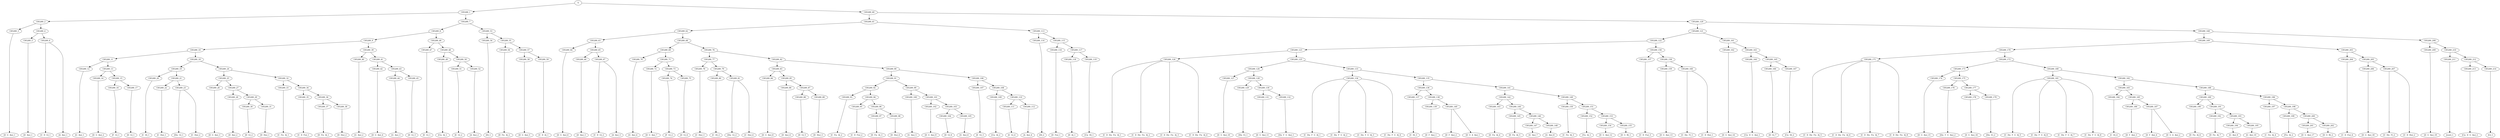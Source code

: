 digraph sample{
"S" -> "C85289_1";
"C85289_1" -> "C85289_2";
"C85289_2" -> "C85289_3";
"C85289_3" -> "[D  G  Ais]_1";
"C85289_2" -> "C85289_4";
"C85289_4" -> "C85289_5";
"C85289_5" -> "[D  Ais]_1";
"C85289_4" -> "C85289_6";
"C85289_6" -> "[C  D  G]_1";
"C85289_6" -> "[A  Ais]_1";
"C85289_1" -> "C85289_7";
"C85289_7" -> "C85289_8";
"C85289_8" -> "C85289_9";
"C85289_9" -> "C85289_10";
"C85289_10" -> "C85289_11";
"C85289_11" -> "C85289_12";
"C85289_12" -> "[G  Ais]_1";
"C85289_11" -> "C85289_13";
"C85289_13" -> "C85289_14";
"C85289_14" -> "[D  G  Ais]_2";
"C85289_13" -> "C85289_15";
"C85289_15" -> "C85289_16";
"C85289_16" -> "[F  G]_1";
"C85289_15" -> "C85289_17";
"C85289_17" -> "[D  G]_1";
"C85289_10" -> "C85289_18";
"C85289_18" -> "C85289_19";
"C85289_19" -> "C85289_20";
"C85289_20" -> "[C  D]_1";
"C85289_19" -> "C85289_21";
"C85289_21" -> "C85289_22";
"C85289_22" -> "[C  Dis]_1";
"C85289_21" -> "C85289_23";
"C85289_23" -> "[Dis  G]_1";
"C85289_23" -> "[C  Dis]_2";
"C85289_18" -> "C85289_24";
"C85289_24" -> "C85289_25";
"C85289_25" -> "C85289_26";
"C85289_26" -> "[D  G  Ais]_3";
"C85289_25" -> "C85289_27";
"C85289_27" -> "C85289_28";
"C85289_28" -> "[D  Ais]_2";
"C85289_27" -> "C85289_29";
"C85289_29" -> "C85289_30";
"C85289_30" -> "[D  G]_2";
"C85289_29" -> "C85289_31";
"C85289_31" -> "[D  Dis]_1";
"C85289_24" -> "C85289_32";
"C85289_32" -> "C85289_33";
"C85289_33" -> "[C  Fis  A]_1";
"C85289_32" -> "C85289_34";
"C85289_34" -> "C85289_35";
"C85289_35" -> "[C  D  Fis]_1";
"C85289_34" -> "C85289_36";
"C85289_36" -> "C85289_37";
"C85289_37" -> "[D  Fis  A]_1";
"C85289_36" -> "C85289_38";
"C85289_38" -> "[D  Dis]_2";
"C85289_9" -> "C85289_39";
"C85289_39" -> "C85289_40";
"C85289_40" -> "[G  Ais]_2";
"C85289_39" -> "C85289_41";
"C85289_41" -> "C85289_42";
"C85289_42" -> "[D  G  Ais]_4";
"C85289_41" -> "C85289_43";
"C85289_43" -> "C85289_44";
"C85289_44" -> "[G  Ais]_3";
"C85289_43" -> "C85289_45";
"C85289_45" -> "[D  G]_3";
"C85289_8" -> "C85289_46";
"C85289_46" -> "C85289_47";
"C85289_47" -> "[E  G]_1";
"C85289_46" -> "C85289_48";
"C85289_48" -> "C85289_49";
"C85289_49" -> "[Cis  A]_1";
"C85289_48" -> "C85289_50";
"C85289_50" -> "C85289_51";
"C85289_51" -> "[E  G]_2";
"C85289_50" -> "C85289_52";
"C85289_52" -> "[A  Ais]_2";
"C85289_7" -> "C85289_53";
"C85289_53" -> "C85289_54";
"C85289_54" -> "[D]_1";
"C85289_53" -> "C85289_55";
"C85289_55" -> "C85289_56";
"C85289_56" -> "[D  Fis  A]_2";
"C85289_55" -> "C85289_57";
"C85289_57" -> "C85289_58";
"C85289_58" -> "[D  G  Ais]_5";
"C85289_57" -> "C85289_59";
"C85289_59" -> "[C  D  A]_1";
"S" -> "C85289_60";
"C85289_60" -> "C85289_61";
"C85289_61" -> "C85289_62";
"C85289_62" -> "C85289_63";
"C85289_63" -> "C85289_64";
"C85289_64" -> "[D  G  Ais]_6";
"C85289_63" -> "C85289_65";
"C85289_65" -> "C85289_66";
"C85289_66" -> "[D  Ais]_3";
"C85289_65" -> "C85289_67";
"C85289_67" -> "[C  D  G]_2";
"C85289_67" -> "[A  Ais]_3";
"C85289_62" -> "C85289_68";
"C85289_68" -> "C85289_69";
"C85289_69" -> "C85289_70";
"C85289_70" -> "[G  Ais]_4";
"C85289_69" -> "C85289_71";
"C85289_71" -> "C85289_72";
"C85289_72" -> "[D  G  Ais]_7";
"C85289_71" -> "C85289_73";
"C85289_73" -> "C85289_74";
"C85289_74" -> "[F  G]_2";
"C85289_73" -> "C85289_75";
"C85289_75" -> "[D  G]_4";
"C85289_68" -> "C85289_76";
"C85289_76" -> "C85289_77";
"C85289_77" -> "C85289_78";
"C85289_78" -> "[C  Dis]_3";
"C85289_77" -> "C85289_79";
"C85289_79" -> "C85289_80";
"C85289_80" -> "[C  D]_2";
"C85289_79" -> "C85289_81";
"C85289_81" -> "[Dis  G]_2";
"C85289_81" -> "[C  Dis]_4";
"C85289_76" -> "C85289_82";
"C85289_82" -> "C85289_83";
"C85289_83" -> "C85289_84";
"C85289_84" -> "[D  G  Ais]_8";
"C85289_83" -> "C85289_85";
"C85289_85" -> "C85289_86";
"C85289_86" -> "[D  Ais]_4";
"C85289_85" -> "C85289_87";
"C85289_87" -> "C85289_88";
"C85289_88" -> "[D  G]_5";
"C85289_87" -> "C85289_89";
"C85289_89" -> "[D  Dis]_3";
"C85289_82" -> "C85289_90";
"C85289_90" -> "C85289_91";
"C85289_91" -> "C85289_92";
"C85289_92" -> "C85289_93";
"C85289_93" -> "[C  Fis  A]_2";
"C85289_92" -> "C85289_94";
"C85289_94" -> "C85289_95";
"C85289_95" -> "[C  D  Fis]_2";
"C85289_94" -> "C85289_96";
"C85289_96" -> "C85289_97";
"C85289_97" -> "[D  Fis  A]_3";
"C85289_96" -> "C85289_98";
"C85289_98" -> "[D  Dis]_4";
"C85289_91" -> "C85289_99";
"C85289_99" -> "C85289_100";
"C85289_100" -> "[G  Ais]_5";
"C85289_99" -> "C85289_101";
"C85289_101" -> "C85289_102";
"C85289_102" -> "[D  G  Ais]_9";
"C85289_101" -> "C85289_103";
"C85289_103" -> "C85289_104";
"C85289_104" -> "[D  G]_6";
"C85289_103" -> "C85289_105";
"C85289_105" -> "[G  Ais]_6";
"C85289_90" -> "C85289_106";
"C85289_106" -> "C85289_107";
"C85289_107" -> "[E  G]_3";
"C85289_106" -> "C85289_108";
"C85289_108" -> "C85289_109";
"C85289_109" -> "[Cis  A]_2";
"C85289_108" -> "C85289_110";
"C85289_110" -> "C85289_111";
"C85289_111" -> "[E  G]_4";
"C85289_110" -> "C85289_112";
"C85289_112" -> "[A  Ais]_4";
"C85289_61" -> "C85289_113";
"C85289_113" -> "C85289_114";
"C85289_114" -> "[D]_2";
"C85289_113" -> "C85289_115";
"C85289_115" -> "C85289_116";
"C85289_116" -> "[D  Fis]_1";
"C85289_115" -> "C85289_117";
"C85289_117" -> "C85289_118";
"C85289_118" -> "[D  A]_1";
"C85289_117" -> "C85289_119";
"C85289_119" -> "[Cis  D]_1";
"C85289_60" -> "C85289_120";
"C85289_120" -> "C85289_121";
"C85289_121" -> "C85289_122";
"C85289_122" -> "C85289_123";
"C85289_123" -> "C85289_124";
"C85289_124" -> "[C  D  Dis  Fis  A]_1";
"C85289_124" -> "[C  D  Dis  Fis  A]_2";
"C85289_124" -> "[C  D  Dis  Fis  A]_3";
"C85289_124" -> "[C  D  Dis  Fis  A]_4";
"C85289_123" -> "C85289_125";
"C85289_125" -> "C85289_126";
"C85289_126" -> "C85289_127";
"C85289_127" -> "[D  G  Ais]_10";
"C85289_126" -> "C85289_128";
"C85289_128" -> "C85289_129";
"C85289_129" -> "[Dis  E]_1";
"C85289_128" -> "C85289_130";
"C85289_130" -> "C85289_131";
"C85289_131" -> "[D  G  Ais]_11";
"C85289_130" -> "C85289_132";
"C85289_132" -> "[Dis  F  G  Ais]_1";
"C85289_125" -> "C85289_133";
"C85289_133" -> "C85289_134";
"C85289_134" -> "[C  Dis  F  G  A]_1";
"C85289_134" -> "[C  Dis  F  G  A]_2";
"C85289_134" -> "[C  Dis  F  G  A]_3";
"C85289_134" -> "[C  Dis  F  G  A]_4";
"C85289_133" -> "C85289_135";
"C85289_135" -> "C85289_136";
"C85289_136" -> "C85289_137";
"C85289_137" -> "[C  D]_3";
"C85289_136" -> "C85289_138";
"C85289_138" -> "C85289_139";
"C85289_139" -> "[D  F  Ais]_1";
"C85289_138" -> "C85289_140";
"C85289_140" -> "[D  F  Ais]_2";
"C85289_140" -> "[D  G  A  Ais]_1";
"C85289_135" -> "C85289_141";
"C85289_141" -> "C85289_142";
"C85289_142" -> "C85289_143";
"C85289_143" -> "[D  Fis  A]_4";
"C85289_142" -> "C85289_144";
"C85289_144" -> "C85289_145";
"C85289_145" -> "[D  Fis  A]_5";
"C85289_144" -> "C85289_146";
"C85289_146" -> "C85289_147";
"C85289_147" -> "[G  Ais]_7";
"C85289_146" -> "C85289_148";
"C85289_148" -> "[G  Ais]_8";
"C85289_141" -> "C85289_149";
"C85289_149" -> "C85289_150";
"C85289_150" -> "[C  Fis  A]_3";
"C85289_149" -> "C85289_151";
"C85289_151" -> "C85289_152";
"C85289_152" -> "[Fis  A]_1";
"C85289_151" -> "C85289_153";
"C85289_153" -> "C85289_154";
"C85289_154" -> "[D  G  Ais]_12";
"C85289_153" -> "C85289_155";
"C85289_155" -> "[D  G  B]_1";
"C85289_122" -> "C85289_156";
"C85289_156" -> "C85289_157";
"C85289_157" -> "[C  D  Fis]_3";
"C85289_156" -> "C85289_158";
"C85289_158" -> "C85289_159";
"C85289_159" -> "[D  G  Ais]_13";
"C85289_158" -> "C85289_160";
"C85289_160" -> "[C  Dis  F]_1";
"C85289_160" -> "[C  D  Dis]_1";
"C85289_121" -> "C85289_161";
"C85289_161" -> "C85289_162";
"C85289_162" -> "[D  G  Ais]_14";
"C85289_161" -> "C85289_163";
"C85289_163" -> "C85289_164";
"C85289_164" -> "[Cis  D  G  Ais]_1";
"C85289_163" -> "C85289_165";
"C85289_165" -> "C85289_166";
"C85289_166" -> "[D  G]_7";
"C85289_165" -> "C85289_167";
"C85289_167" -> "[Cis  D]_2";
"C85289_120" -> "C85289_168";
"C85289_168" -> "C85289_169";
"C85289_169" -> "C85289_170";
"C85289_170" -> "C85289_171";
"C85289_171" -> "[C  D  Dis  Fis  A]_5";
"C85289_171" -> "[C  D  Dis  Fis  A]_6";
"C85289_171" -> "[C  D  Dis  Fis  A]_7";
"C85289_171" -> "[C  D  Dis  Fis  A]_8";
"C85289_170" -> "C85289_172";
"C85289_172" -> "C85289_173";
"C85289_173" -> "C85289_174";
"C85289_174" -> "[D  G  Ais]_15";
"C85289_173" -> "C85289_175";
"C85289_175" -> "C85289_176";
"C85289_176" -> "[Dis  F  G  Ais]_2";
"C85289_175" -> "C85289_177";
"C85289_177" -> "C85289_178";
"C85289_178" -> "[D  G  Ais]_16";
"C85289_177" -> "C85289_179";
"C85289_179" -> "[Dis  E]_2";
"C85289_172" -> "C85289_180";
"C85289_180" -> "C85289_181";
"C85289_181" -> "[C  Dis  F  G  A]_5";
"C85289_181" -> "[C  Dis  F  G  A]_6";
"C85289_181" -> "[C  Dis  F  G  A]_7";
"C85289_181" -> "[C  Dis  F  G  A]_8";
"C85289_180" -> "C85289_182";
"C85289_182" -> "C85289_183";
"C85289_183" -> "C85289_184";
"C85289_184" -> "[C  D]_4";
"C85289_183" -> "C85289_185";
"C85289_185" -> "C85289_186";
"C85289_186" -> "[D  F  Ais]_3";
"C85289_185" -> "C85289_187";
"C85289_187" -> "[D  F  Ais]_4";
"C85289_187" -> "[D  G  A  Ais]_2";
"C85289_182" -> "C85289_188";
"C85289_188" -> "C85289_189";
"C85289_189" -> "C85289_190";
"C85289_190" -> "[D  Fis  A]_6";
"C85289_189" -> "C85289_191";
"C85289_191" -> "C85289_192";
"C85289_192" -> "[D  Fis  A]_7";
"C85289_191" -> "C85289_193";
"C85289_193" -> "C85289_194";
"C85289_194" -> "[G  Ais]_9";
"C85289_193" -> "C85289_195";
"C85289_195" -> "[G  Ais]_10";
"C85289_188" -> "C85289_196";
"C85289_196" -> "C85289_197";
"C85289_197" -> "[C  Fis  A]_4";
"C85289_196" -> "C85289_198";
"C85289_198" -> "C85289_199";
"C85289_199" -> "[Fis  A]_2";
"C85289_198" -> "C85289_200";
"C85289_200" -> "C85289_201";
"C85289_201" -> "[D  G  Ais]_17";
"C85289_200" -> "C85289_202";
"C85289_202" -> "[D  G  B]_2";
"C85289_169" -> "C85289_203";
"C85289_203" -> "C85289_204";
"C85289_204" -> "[C  D  Fis]_4";
"C85289_203" -> "C85289_205";
"C85289_205" -> "C85289_206";
"C85289_206" -> "[D  G  Ais]_18";
"C85289_205" -> "C85289_207";
"C85289_207" -> "[C  Dis  F]_2";
"C85289_207" -> "[C  D  Dis]_2";
"C85289_168" -> "C85289_208";
"C85289_208" -> "C85289_209";
"C85289_209" -> "[D  G  Ais]_19";
"C85289_208" -> "C85289_210";
"C85289_210" -> "C85289_211";
"C85289_211" -> "[rest]_1";
"C85289_210" -> "C85289_212";
"C85289_212" -> "C85289_213";
"C85289_213" -> "[Cis  D  G  Ais]_2";
"C85289_212" -> "C85289_214";
"C85289_214" -> "[G]_1";

{rank = min; "S";}
{rank = same; "C85289_1"; "C85289_60";}
{rank = same; "C85289_2"; "C85289_7"; "C85289_61"; "C85289_120";}
{rank = same; "C85289_3"; "C85289_4"; "C85289_8"; "C85289_53"; "C85289_62"; "C85289_113"; "C85289_121"; "C85289_168";}
{rank = same; "C85289_5"; "C85289_6"; "C85289_9"; "C85289_46"; "C85289_54"; "C85289_55"; "C85289_63"; "C85289_68"; "C85289_114"; "C85289_115"; "C85289_122"; "C85289_161"; "C85289_169"; "C85289_208";}
{rank = same; "C85289_10"; "C85289_39"; "C85289_47"; "C85289_48"; "C85289_56"; "C85289_57"; "C85289_64"; "C85289_65"; "C85289_69"; "C85289_76"; "C85289_116"; "C85289_117"; "C85289_123"; "C85289_156"; "C85289_162"; "C85289_163"; "C85289_170"; "C85289_203"; "C85289_209"; "C85289_210";}
{rank = same; "C85289_11"; "C85289_18"; "C85289_40"; "C85289_41"; "C85289_49"; "C85289_50"; "C85289_58"; "C85289_59"; "C85289_66"; "C85289_67"; "C85289_70"; "C85289_71"; "C85289_77"; "C85289_82"; "C85289_118"; "C85289_119"; "C85289_124"; "C85289_125"; "C85289_157"; "C85289_158"; "C85289_164"; "C85289_165"; "C85289_171"; "C85289_172"; "C85289_204"; "C85289_205"; "C85289_211"; "C85289_212";}
{rank = same; "C85289_12"; "C85289_13"; "C85289_19"; "C85289_24"; "C85289_42"; "C85289_43"; "C85289_51"; "C85289_52"; "C85289_72"; "C85289_73"; "C85289_78"; "C85289_79"; "C85289_83"; "C85289_90"; "C85289_126"; "C85289_133"; "C85289_159"; "C85289_160"; "C85289_166"; "C85289_167"; "C85289_173"; "C85289_180"; "C85289_206"; "C85289_207"; "C85289_213"; "C85289_214";}
{rank = same; "C85289_14"; "C85289_15"; "C85289_20"; "C85289_21"; "C85289_25"; "C85289_32"; "C85289_44"; "C85289_45"; "C85289_74"; "C85289_75"; "C85289_80"; "C85289_81"; "C85289_84"; "C85289_85"; "C85289_91"; "C85289_106"; "C85289_127"; "C85289_128"; "C85289_134"; "C85289_135"; "C85289_174"; "C85289_175"; "C85289_181"; "C85289_182";}
{rank = same; "C85289_16"; "C85289_17"; "C85289_22"; "C85289_23"; "C85289_26"; "C85289_27"; "C85289_33"; "C85289_34"; "C85289_86"; "C85289_87"; "C85289_92"; "C85289_99"; "C85289_107"; "C85289_108"; "C85289_129"; "C85289_130"; "C85289_136"; "C85289_141"; "C85289_176"; "C85289_177"; "C85289_183"; "C85289_188";}
{rank = same; "C85289_28"; "C85289_29"; "C85289_35"; "C85289_36"; "C85289_88"; "C85289_89"; "C85289_93"; "C85289_94"; "C85289_100"; "C85289_101"; "C85289_109"; "C85289_110"; "C85289_131"; "C85289_132"; "C85289_137"; "C85289_138"; "C85289_142"; "C85289_149"; "C85289_178"; "C85289_179"; "C85289_184"; "C85289_185"; "C85289_189"; "C85289_196";}
{rank = same; "C85289_30"; "C85289_31"; "C85289_37"; "C85289_38"; "C85289_95"; "C85289_96"; "C85289_102"; "C85289_103"; "C85289_111"; "C85289_112"; "C85289_139"; "C85289_140"; "C85289_143"; "C85289_144"; "C85289_150"; "C85289_151"; "C85289_186"; "C85289_187"; "C85289_190"; "C85289_191"; "C85289_197"; "C85289_198";}
{rank = same; "C85289_97"; "C85289_98"; "C85289_104"; "C85289_105"; "C85289_145"; "C85289_146"; "C85289_152"; "C85289_153"; "C85289_192"; "C85289_193"; "C85289_199"; "C85289_200";}
{rank = same; "C85289_147"; "C85289_148"; "C85289_154"; "C85289_155"; "C85289_194"; "C85289_195"; "C85289_201"; "C85289_202";}
{rank = same; "[A  Ais]_1"; "[A  Ais]_2"; "[A  Ais]_3"; "[A  Ais]_4"; "[C  D  A]_1"; "[C  D  Dis  Fis  A]_1"; "[C  D  Dis  Fis  A]_2"; "[C  D  Dis  Fis  A]_3"; "[C  D  Dis  Fis  A]_4"; "[C  D  Dis  Fis  A]_5"; "[C  D  Dis  Fis  A]_6"; "[C  D  Dis  Fis  A]_7"; "[C  D  Dis  Fis  A]_8"; "[C  D  Dis]_1"; "[C  D  Dis]_2"; "[C  D  Fis]_1"; "[C  D  Fis]_2"; "[C  D  Fis]_3"; "[C  D  Fis]_4"; "[C  D  G]_1"; "[C  D  G]_2"; "[C  D]_1"; "[C  D]_2"; "[C  D]_3"; "[C  D]_4"; "[C  Dis  F  G  A]_1"; "[C  Dis  F  G  A]_2"; "[C  Dis  F  G  A]_3"; "[C  Dis  F  G  A]_4"; "[C  Dis  F  G  A]_5"; "[C  Dis  F  G  A]_6"; "[C  Dis  F  G  A]_7"; "[C  Dis  F  G  A]_8"; "[C  Dis  F]_1"; "[C  Dis  F]_2"; "[C  Dis]_1"; "[C  Dis]_2"; "[C  Dis]_3"; "[C  Dis]_4"; "[C  Fis  A]_1"; "[C  Fis  A]_2"; "[C  Fis  A]_3"; "[C  Fis  A]_4"; "[Cis  A]_1"; "[Cis  A]_2"; "[Cis  D  G  Ais]_1"; "[Cis  D  G  Ais]_2"; "[Cis  D]_1"; "[Cis  D]_2"; "[D  A]_1"; "[D  Ais]_1"; "[D  Ais]_2"; "[D  Ais]_3"; "[D  Ais]_4"; "[D  Dis]_1"; "[D  Dis]_2"; "[D  Dis]_3"; "[D  Dis]_4"; "[D  F  Ais]_1"; "[D  F  Ais]_2"; "[D  F  Ais]_3"; "[D  F  Ais]_4"; "[D  Fis  A]_1"; "[D  Fis  A]_2"; "[D  Fis  A]_3"; "[D  Fis  A]_4"; "[D  Fis  A]_5"; "[D  Fis  A]_6"; "[D  Fis  A]_7"; "[D  Fis]_1"; "[D  G  A  Ais]_1"; "[D  G  A  Ais]_2"; "[D  G  Ais]_1"; "[D  G  Ais]_2"; "[D  G  Ais]_3"; "[D  G  Ais]_4"; "[D  G  Ais]_5"; "[D  G  Ais]_6"; "[D  G  Ais]_7"; "[D  G  Ais]_8"; "[D  G  Ais]_9"; "[D  G  Ais]_10"; "[D  G  Ais]_11"; "[D  G  Ais]_12"; "[D  G  Ais]_13"; "[D  G  Ais]_14"; "[D  G  Ais]_15"; "[D  G  Ais]_16"; "[D  G  Ais]_17"; "[D  G  Ais]_18"; "[D  G  Ais]_19"; "[D  G  B]_1"; "[D  G  B]_2"; "[D  G]_1"; "[D  G]_2"; "[D  G]_3"; "[D  G]_4"; "[D  G]_5"; "[D  G]_6"; "[D  G]_7"; "[D]_1"; "[D]_2"; "[Dis  E]_1"; "[Dis  E]_2"; "[Dis  F  G  Ais]_1"; "[Dis  F  G  Ais]_2"; "[Dis  G]_1"; "[Dis  G]_2"; "[E  G]_1"; "[E  G]_2"; "[E  G]_3"; "[E  G]_4"; "[F  G]_1"; "[F  G]_2"; "[Fis  A]_1"; "[Fis  A]_2"; "[G  Ais]_1"; "[G  Ais]_2"; "[G  Ais]_3"; "[G  Ais]_4"; "[G  Ais]_5"; "[G  Ais]_6"; "[G  Ais]_7"; "[G  Ais]_8"; "[G  Ais]_9"; "[G  Ais]_10"; "[G]_1"; "[rest]_1";}
}